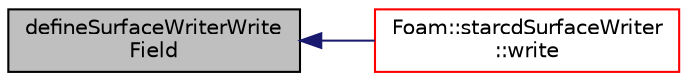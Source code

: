 digraph "defineSurfaceWriterWriteField"
{
  bgcolor="transparent";
  edge [fontname="Helvetica",fontsize="10",labelfontname="Helvetica",labelfontsize="10"];
  node [fontname="Helvetica",fontsize="10",shape=record];
  rankdir="LR";
  Node1 [label="defineSurfaceWriterWrite\lField",height=0.2,width=0.4,color="black", fillcolor="grey75", style="filled", fontcolor="black"];
  Node1 -> Node2 [dir="back",color="midnightblue",fontsize="10",style="solid",fontname="Helvetica"];
  Node2 [label="Foam::starcdSurfaceWriter\l::write",height=0.2,width=0.4,color="red",URL="$a02525.html#ad5913f94e1297015c7ff49f70e093fe4",tooltip="Write single surface geometry to file. "];
}
